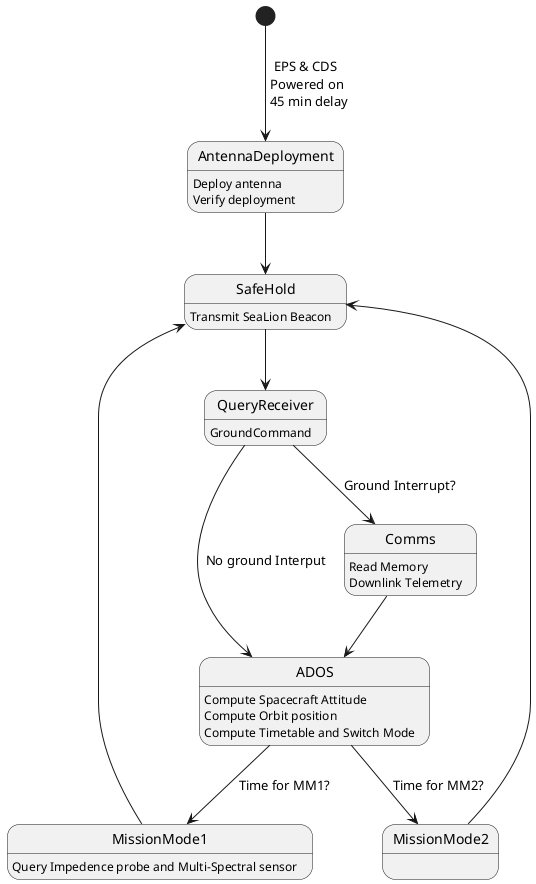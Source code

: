 @startuml

state AntennaDeployment
      AntennaDeployment : Deploy antenna
      AntennaDeployment : Verify deployment

state SafeHold
      SafeHold : Transmit SeaLion Beacon 
state ADOS 
      ADOS : Compute Spacecraft Attitude
      ADOS : Compute Orbit position
      ADOS : Compute Timetable and Switch Mode
state QueryReceiver
      QueryReceiver : GroundCommand
state Comms
      Comms : Read Memory
      Comms : Downlink Telemetry 

state MissionMode1
      MissionMode1 : Query Impedence probe and Multi-Spectral sensor
state MissionMode2
      MissionMode2 : 
[*] --> AntennaDeployment : EPS & CDS \n Powered on \n 45 min delay
AntennaDeployment --> SafeHold
Comms --> ADOS
SafeHold --> QueryReceiver
QueryReceiver --> Comms : Ground Interrupt?
QueryReceiver --> ADOS : No ground Interput
ADOS --> MissionMode1 : Time for MM1?
ADOS --> MissionMode2 : Time for MM2?
MissionMode1 --> SafeHold
MissionMode2 --> SafeHold
@enduml

@startuml
[*] --> Active

state Active {
state AntennaDeployment
      AntennaDeployment : Deploy antenna
      AntennaDeployment : Verify deployment

state SafeHold
      SafeHold : Transmit SeaLion Beacon 

state QueryReceiver
      QueryReceiver : GroundCommand
state Comms
      Comms : Read Memory
      Comms : Downlink Telemetry 

state MissionMode1
      MissionMode1 : Query Impedence probe and Multi-Spectral sensor
state MissionMode2
      MissionMode2 : 
[*] --> AntennaDeployment : EPS & CDS \n Powered on \n 45 min delay
AntennaDeployment --> SafeHold

SafeHold --> QueryReceiver
QueryReceiver --> Comms : Ground Interrupt?

MissionMode1 --> SafeHold
MissionMode2 --> SafeHold
   
  ||
  [*] -> ADOS
  state ADOS 
      ADOS : Compute Spacecraft Attitude
      ADOS : Compute Orbit position
      ADOS : Compute Timetable and Switch Mode
  
}
@enduml